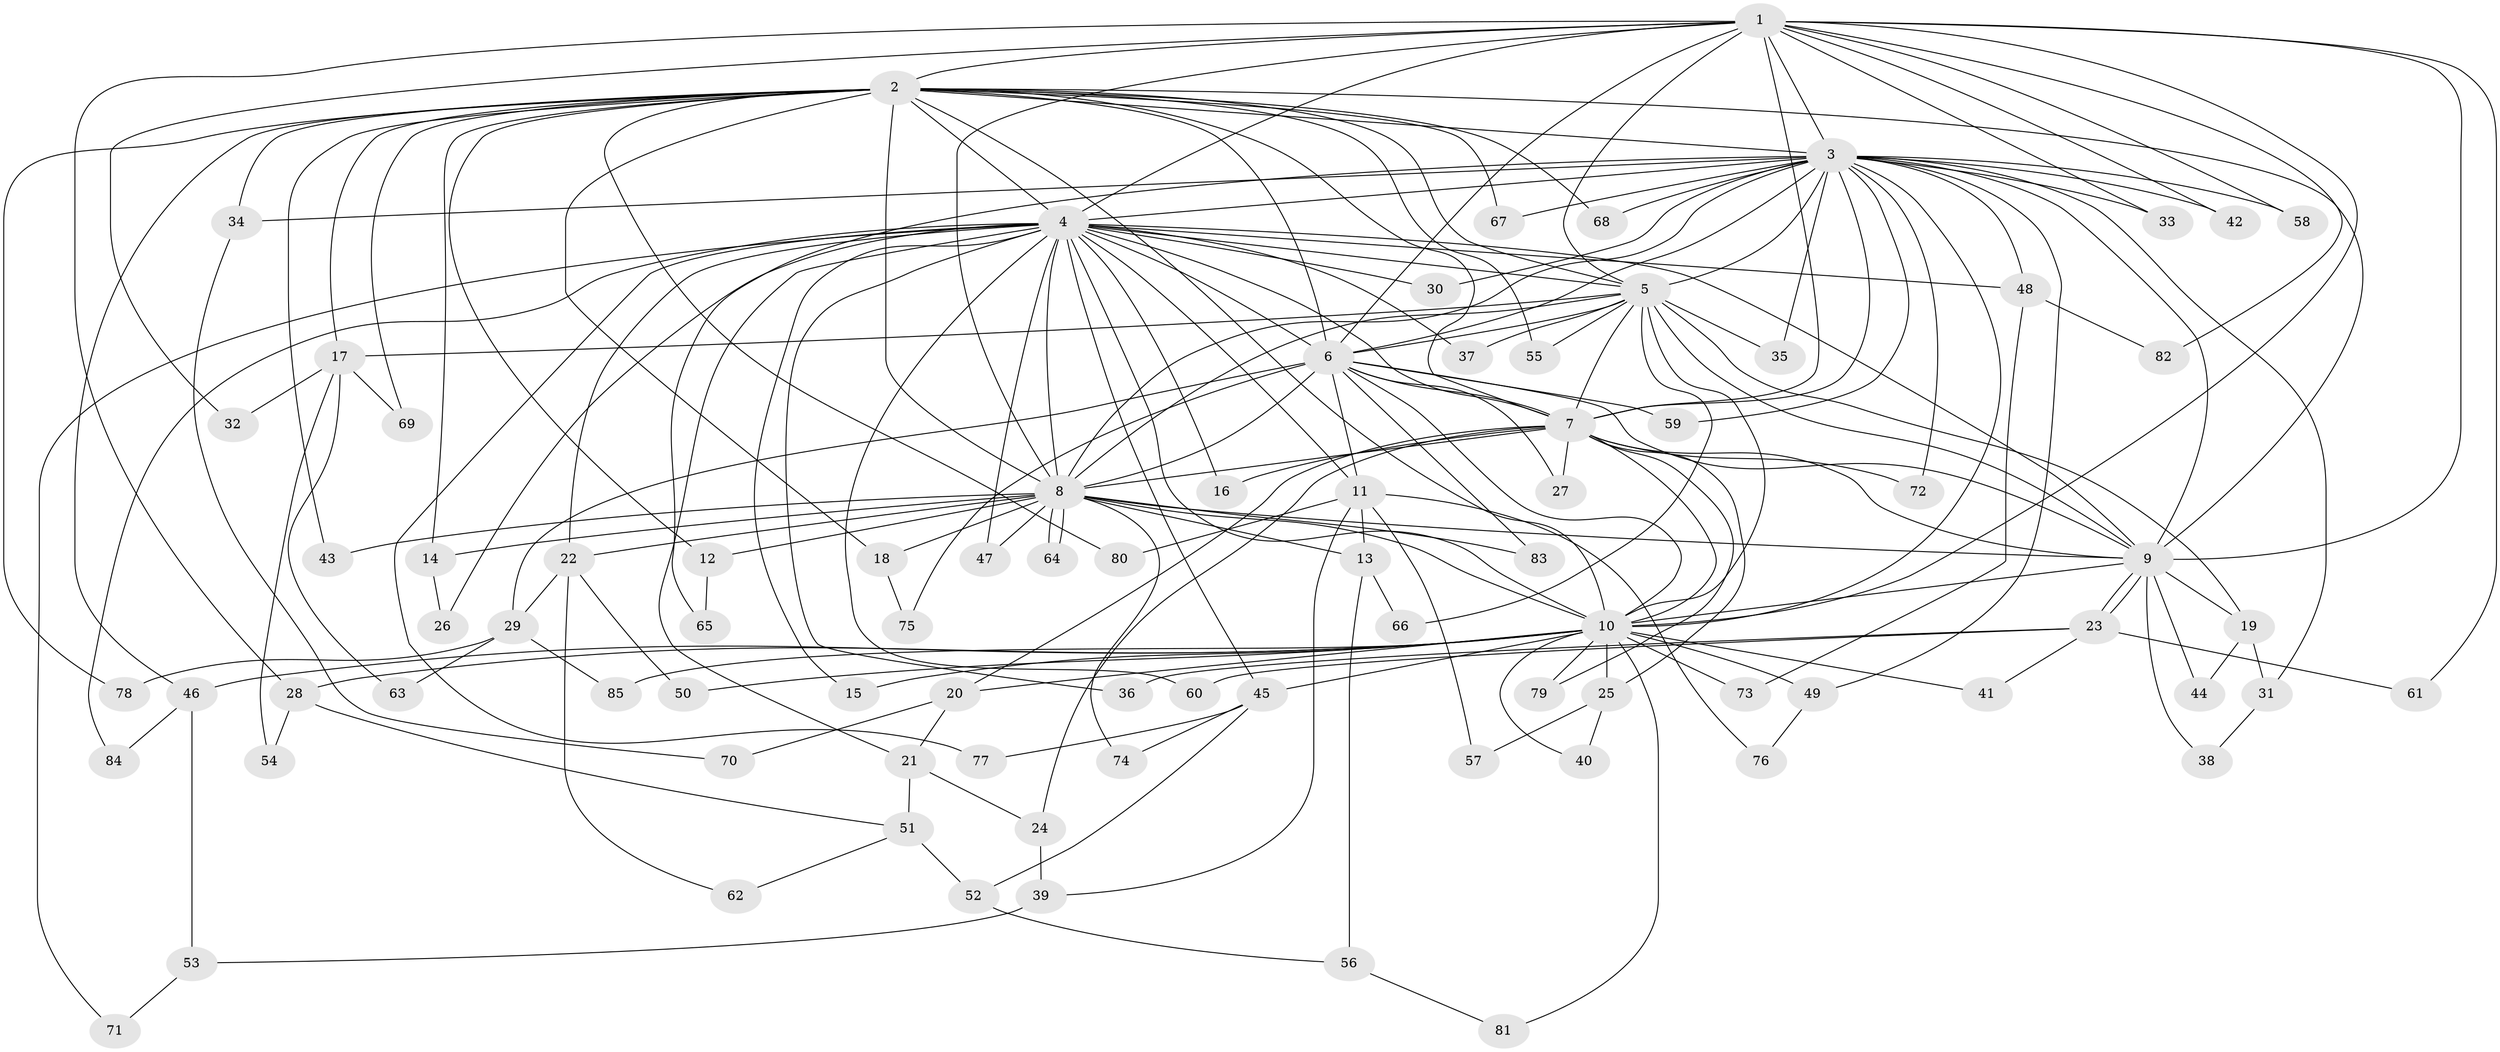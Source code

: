 // coarse degree distribution, {7: 0.04, 15: 0.04, 19: 0.04, 12: 0.04, 5: 0.04, 4: 0.2, 2: 0.28, 3: 0.2, 1: 0.12}
// Generated by graph-tools (version 1.1) at 2025/17/03/04/25 18:17:35]
// undirected, 85 vertices, 195 edges
graph export_dot {
graph [start="1"]
  node [color=gray90,style=filled];
  1;
  2;
  3;
  4;
  5;
  6;
  7;
  8;
  9;
  10;
  11;
  12;
  13;
  14;
  15;
  16;
  17;
  18;
  19;
  20;
  21;
  22;
  23;
  24;
  25;
  26;
  27;
  28;
  29;
  30;
  31;
  32;
  33;
  34;
  35;
  36;
  37;
  38;
  39;
  40;
  41;
  42;
  43;
  44;
  45;
  46;
  47;
  48;
  49;
  50;
  51;
  52;
  53;
  54;
  55;
  56;
  57;
  58;
  59;
  60;
  61;
  62;
  63;
  64;
  65;
  66;
  67;
  68;
  69;
  70;
  71;
  72;
  73;
  74;
  75;
  76;
  77;
  78;
  79;
  80;
  81;
  82;
  83;
  84;
  85;
  1 -- 2;
  1 -- 3;
  1 -- 4;
  1 -- 5;
  1 -- 6;
  1 -- 7;
  1 -- 8;
  1 -- 9;
  1 -- 10;
  1 -- 28;
  1 -- 32;
  1 -- 33;
  1 -- 42;
  1 -- 58;
  1 -- 61;
  1 -- 82;
  2 -- 3;
  2 -- 4;
  2 -- 5;
  2 -- 6;
  2 -- 7;
  2 -- 8;
  2 -- 9;
  2 -- 10;
  2 -- 12;
  2 -- 14;
  2 -- 17;
  2 -- 18;
  2 -- 34;
  2 -- 43;
  2 -- 46;
  2 -- 55;
  2 -- 67;
  2 -- 68;
  2 -- 69;
  2 -- 78;
  2 -- 80;
  3 -- 4;
  3 -- 5;
  3 -- 6;
  3 -- 7;
  3 -- 8;
  3 -- 9;
  3 -- 10;
  3 -- 30;
  3 -- 31;
  3 -- 33;
  3 -- 34;
  3 -- 35;
  3 -- 42;
  3 -- 48;
  3 -- 49;
  3 -- 58;
  3 -- 59;
  3 -- 65;
  3 -- 67;
  3 -- 68;
  3 -- 72;
  4 -- 5;
  4 -- 6;
  4 -- 7;
  4 -- 8;
  4 -- 9;
  4 -- 10;
  4 -- 11;
  4 -- 15;
  4 -- 16;
  4 -- 21;
  4 -- 22;
  4 -- 26;
  4 -- 30;
  4 -- 36;
  4 -- 37;
  4 -- 45;
  4 -- 47;
  4 -- 48;
  4 -- 60;
  4 -- 71;
  4 -- 77;
  4 -- 84;
  5 -- 6;
  5 -- 7;
  5 -- 8;
  5 -- 9;
  5 -- 10;
  5 -- 17;
  5 -- 19;
  5 -- 35;
  5 -- 37;
  5 -- 55;
  5 -- 66;
  6 -- 7;
  6 -- 8;
  6 -- 9;
  6 -- 10;
  6 -- 11;
  6 -- 27;
  6 -- 29;
  6 -- 59;
  6 -- 75;
  6 -- 83;
  7 -- 8;
  7 -- 9;
  7 -- 10;
  7 -- 16;
  7 -- 20;
  7 -- 24;
  7 -- 25;
  7 -- 27;
  7 -- 72;
  7 -- 79;
  8 -- 9;
  8 -- 10;
  8 -- 12;
  8 -- 13;
  8 -- 14;
  8 -- 18;
  8 -- 22;
  8 -- 43;
  8 -- 47;
  8 -- 64;
  8 -- 64;
  8 -- 74;
  8 -- 83;
  9 -- 10;
  9 -- 19;
  9 -- 23;
  9 -- 23;
  9 -- 38;
  9 -- 44;
  10 -- 15;
  10 -- 20;
  10 -- 25;
  10 -- 28;
  10 -- 40;
  10 -- 41;
  10 -- 45;
  10 -- 46;
  10 -- 49;
  10 -- 50;
  10 -- 73;
  10 -- 79;
  10 -- 81;
  10 -- 85;
  11 -- 13;
  11 -- 39;
  11 -- 57;
  11 -- 76;
  11 -- 80;
  12 -- 65;
  13 -- 56;
  13 -- 66;
  14 -- 26;
  17 -- 32;
  17 -- 54;
  17 -- 63;
  17 -- 69;
  18 -- 75;
  19 -- 31;
  19 -- 44;
  20 -- 21;
  20 -- 70;
  21 -- 24;
  21 -- 51;
  22 -- 29;
  22 -- 50;
  22 -- 62;
  23 -- 36;
  23 -- 41;
  23 -- 60;
  23 -- 61;
  24 -- 39;
  25 -- 40;
  25 -- 57;
  28 -- 51;
  28 -- 54;
  29 -- 63;
  29 -- 78;
  29 -- 85;
  31 -- 38;
  34 -- 70;
  39 -- 53;
  45 -- 52;
  45 -- 74;
  45 -- 77;
  46 -- 53;
  46 -- 84;
  48 -- 73;
  48 -- 82;
  49 -- 76;
  51 -- 52;
  51 -- 62;
  52 -- 56;
  53 -- 71;
  56 -- 81;
}
